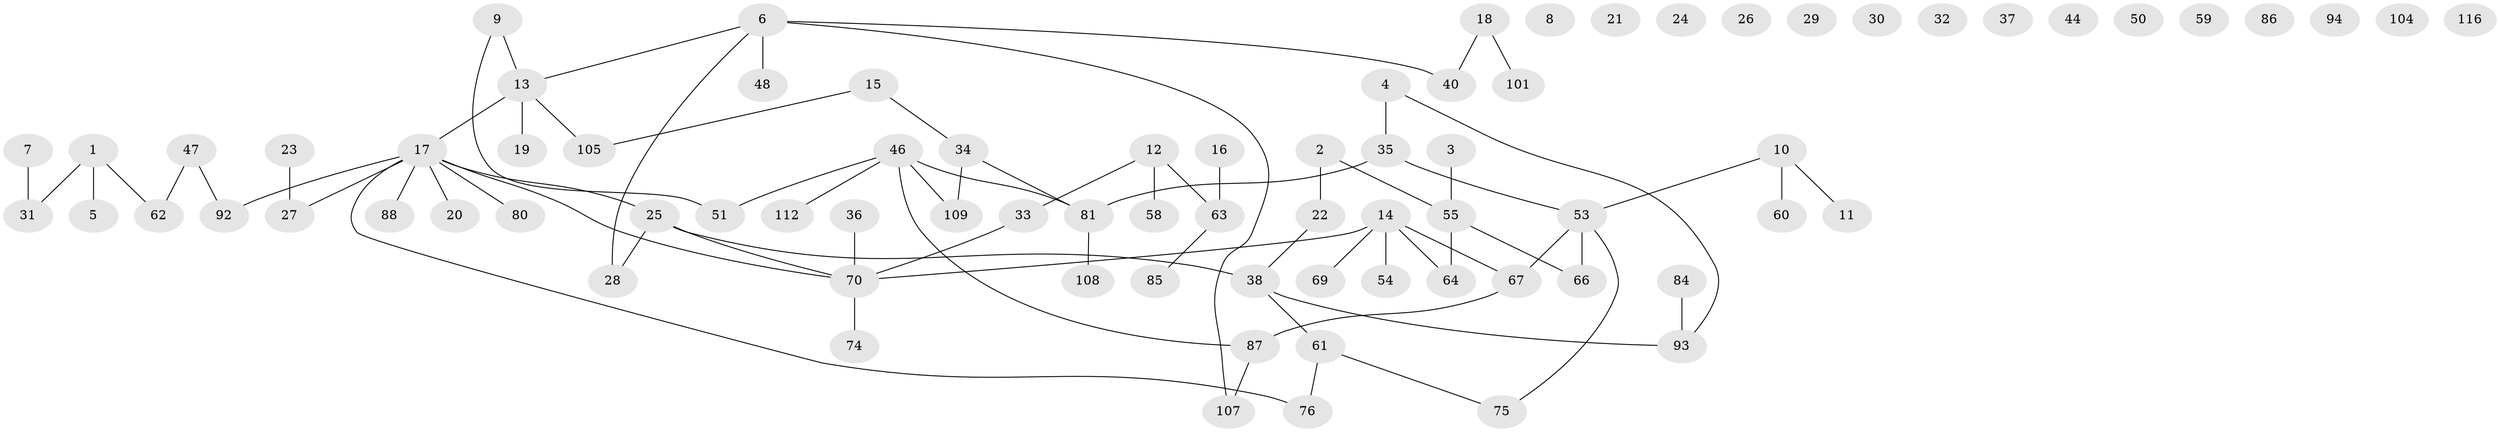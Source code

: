 // Generated by graph-tools (version 1.1) at 2025/23/03/03/25 07:23:24]
// undirected, 80 vertices, 76 edges
graph export_dot {
graph [start="1"]
  node [color=gray90,style=filled];
  1 [super="+56"];
  2;
  3;
  4 [super="+89"];
  5 [super="+41"];
  6 [super="+90"];
  7;
  8;
  9;
  10 [super="+68"];
  11;
  12;
  13 [super="+111"];
  14 [super="+52"];
  15 [super="+118"];
  16;
  17 [super="+39"];
  18 [super="+43"];
  19 [super="+91"];
  20;
  21;
  22;
  23;
  24 [super="+72"];
  25 [super="+115"];
  26;
  27 [super="+42"];
  28 [super="+45"];
  29;
  30 [super="+49"];
  31;
  32;
  33 [super="+79"];
  34;
  35 [super="+71"];
  36;
  37 [super="+82"];
  38 [super="+97"];
  40 [super="+77"];
  44;
  46 [super="+95"];
  47;
  48;
  50 [super="+57"];
  51 [super="+65"];
  53 [super="+117"];
  54;
  55 [super="+73"];
  58 [super="+100"];
  59;
  60;
  61 [super="+96"];
  62 [super="+103"];
  63 [super="+119"];
  64;
  66 [super="+102"];
  67 [super="+106"];
  69;
  70 [super="+99"];
  74;
  75 [super="+78"];
  76;
  80;
  81 [super="+83"];
  84 [super="+110"];
  85;
  86 [super="+98"];
  87;
  88;
  92;
  93 [super="+113"];
  94;
  101;
  104;
  105;
  107;
  108;
  109 [super="+114"];
  112;
  116;
  1 -- 31;
  1 -- 62;
  1 -- 5;
  2 -- 22;
  2 -- 55;
  3 -- 55;
  4 -- 93;
  4 -- 35;
  6 -- 107;
  6 -- 48;
  6 -- 28;
  6 -- 13;
  6 -- 40;
  7 -- 31;
  9 -- 13;
  9 -- 51;
  10 -- 11;
  10 -- 60;
  10 -- 53;
  12 -- 33;
  12 -- 58;
  12 -- 63;
  13 -- 19;
  13 -- 17;
  13 -- 105;
  14 -- 69;
  14 -- 70;
  14 -- 64;
  14 -- 54;
  14 -- 67;
  15 -- 34;
  15 -- 105;
  16 -- 63;
  17 -- 76;
  17 -- 80;
  17 -- 70;
  17 -- 88;
  17 -- 20;
  17 -- 92;
  17 -- 25;
  17 -- 27;
  18 -- 101;
  18 -- 40;
  22 -- 38;
  23 -- 27;
  25 -- 70;
  25 -- 38;
  25 -- 28;
  33 -- 70;
  34 -- 109;
  34 -- 81;
  35 -- 81;
  35 -- 53;
  36 -- 70;
  38 -- 93;
  38 -- 61;
  46 -- 112;
  46 -- 81;
  46 -- 51;
  46 -- 87;
  46 -- 109;
  47 -- 92;
  47 -- 62;
  53 -- 75;
  53 -- 67;
  53 -- 66;
  55 -- 64;
  55 -- 66;
  61 -- 75;
  61 -- 76;
  63 -- 85;
  67 -- 87;
  70 -- 74;
  81 -- 108;
  84 -- 93;
  87 -- 107;
}
